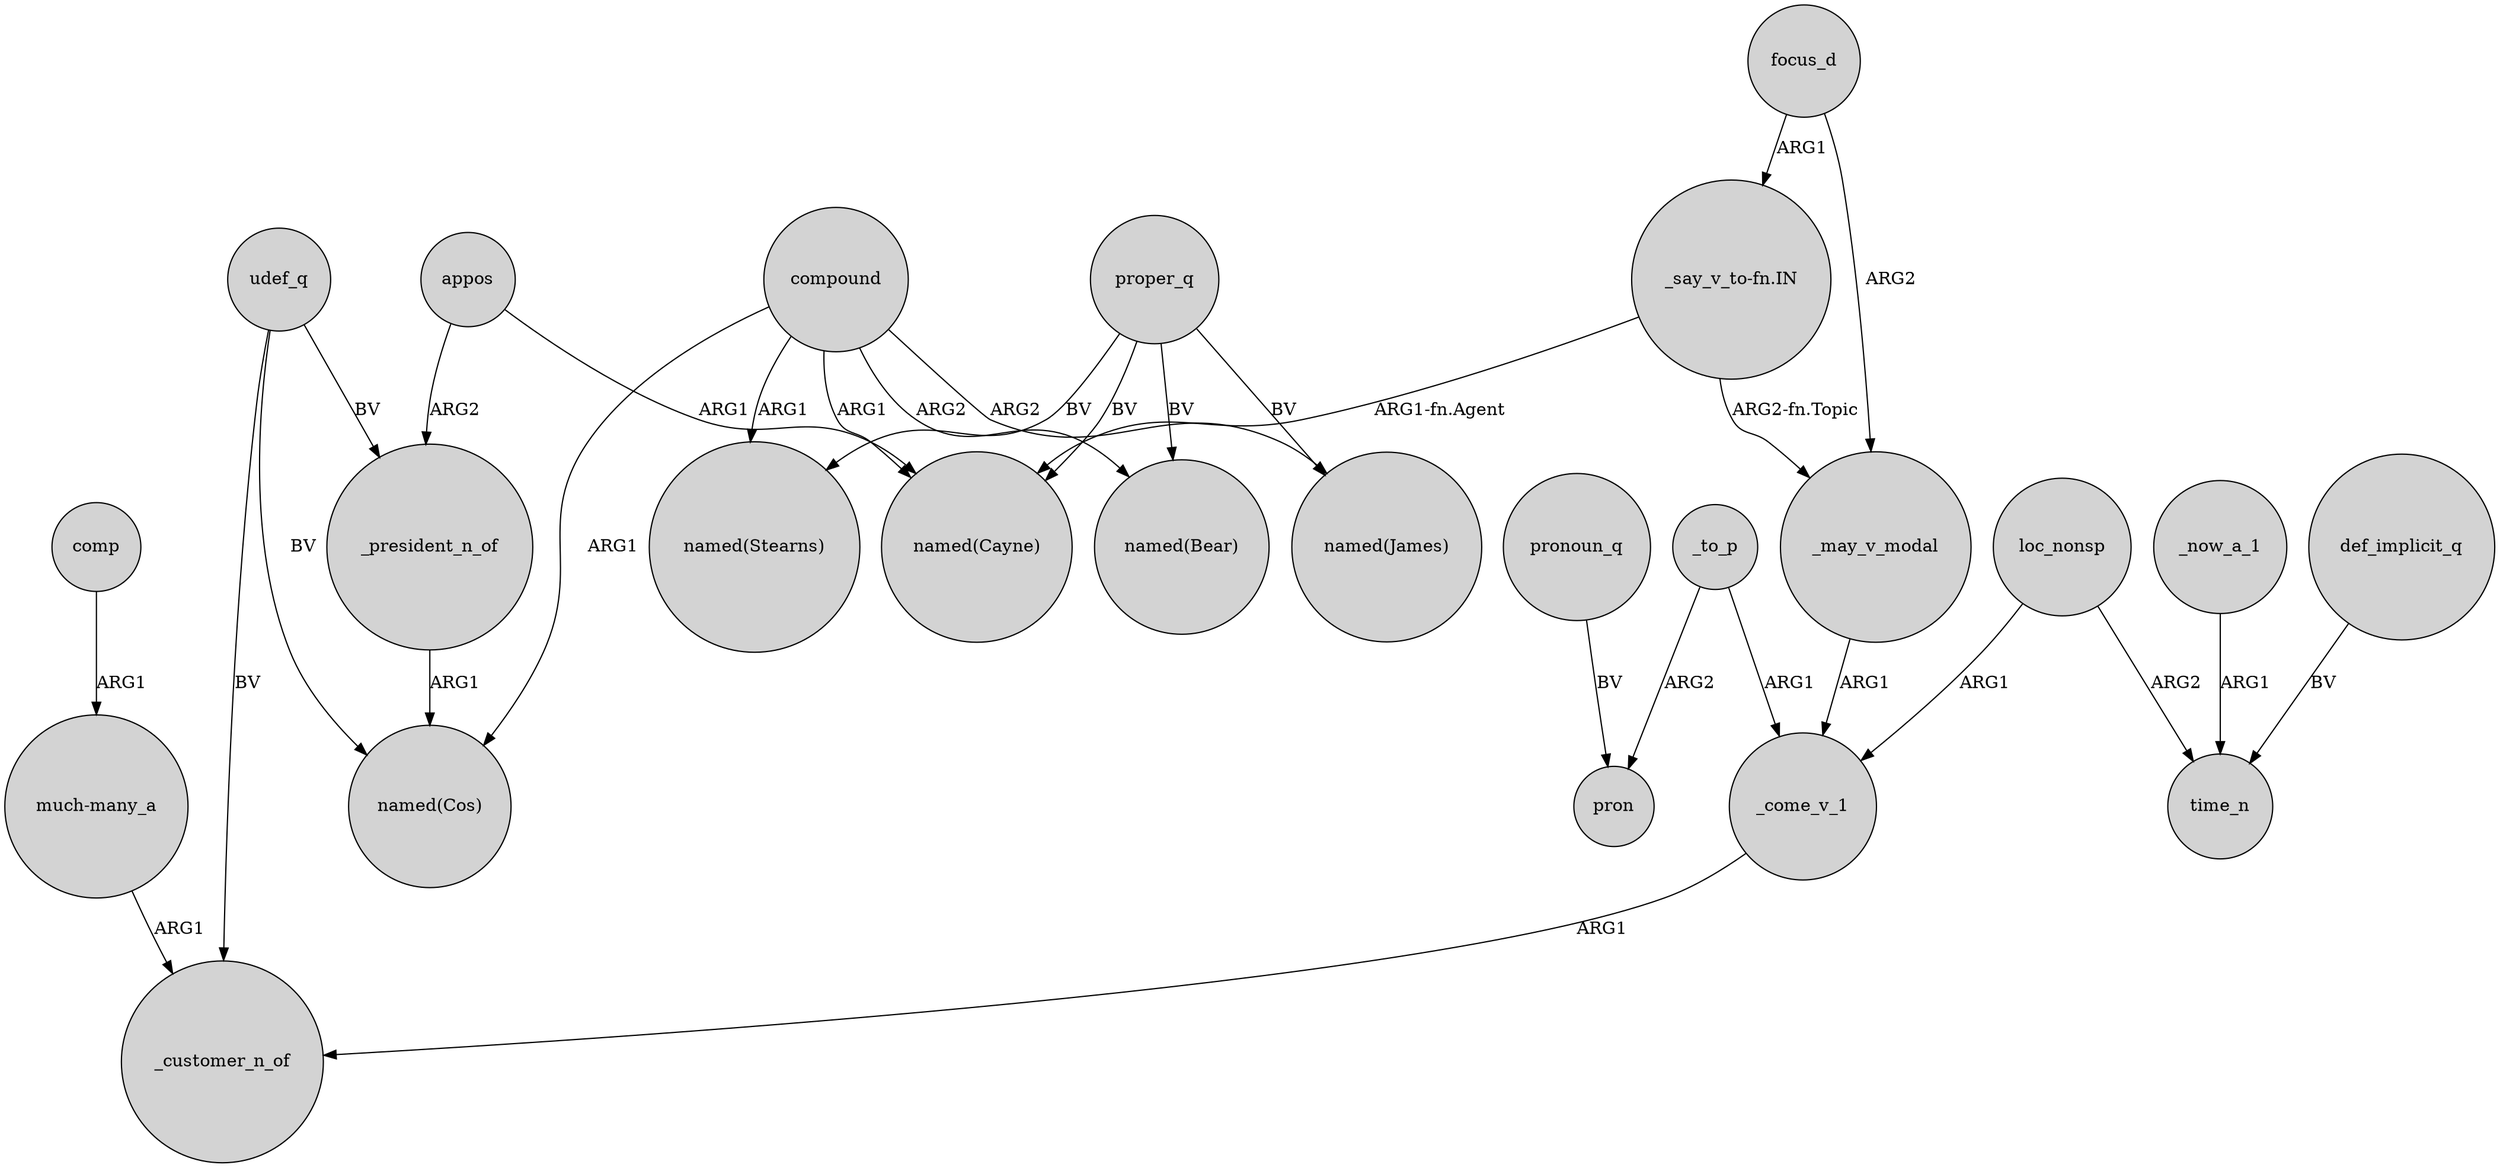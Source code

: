 digraph {
	node [shape=circle style=filled]
	_may_v_modal -> _come_v_1 [label=ARG1]
	_to_p -> _come_v_1 [label=ARG1]
	"much-many_a" -> _customer_n_of [label=ARG1]
	compound -> "named(Cos)" [label=ARG1]
	_come_v_1 -> _customer_n_of [label=ARG1]
	focus_d -> _may_v_modal [label=ARG2]
	appos -> "named(Cayne)" [label=ARG1]
	compound -> "named(James)" [label=ARG2]
	compound -> "named(Bear)" [label=ARG2]
	compound -> "named(Stearns)" [label=ARG1]
	compound -> "named(Cayne)" [label=ARG1]
	_president_n_of -> "named(Cos)" [label=ARG1]
	loc_nonsp -> _come_v_1 [label=ARG1]
	loc_nonsp -> time_n [label=ARG2]
	focus_d -> "_say_v_to-fn.IN" [label=ARG1]
	appos -> _president_n_of [label=ARG2]
	pronoun_q -> pron [label=BV]
	proper_q -> "named(Stearns)" [label=BV]
	proper_q -> "named(Bear)" [label=BV]
	"_say_v_to-fn.IN" -> "named(Cayne)" [label="ARG1-fn.Agent"]
	"_say_v_to-fn.IN" -> _may_v_modal [label="ARG2-fn.Topic"]
	comp -> "much-many_a" [label=ARG1]
	udef_q -> _president_n_of [label=BV]
	_now_a_1 -> time_n [label=ARG1]
	udef_q -> _customer_n_of [label=BV]
	proper_q -> "named(James)" [label=BV]
	proper_q -> "named(Cayne)" [label=BV]
	udef_q -> "named(Cos)" [label=BV]
	_to_p -> pron [label=ARG2]
	def_implicit_q -> time_n [label=BV]
}
